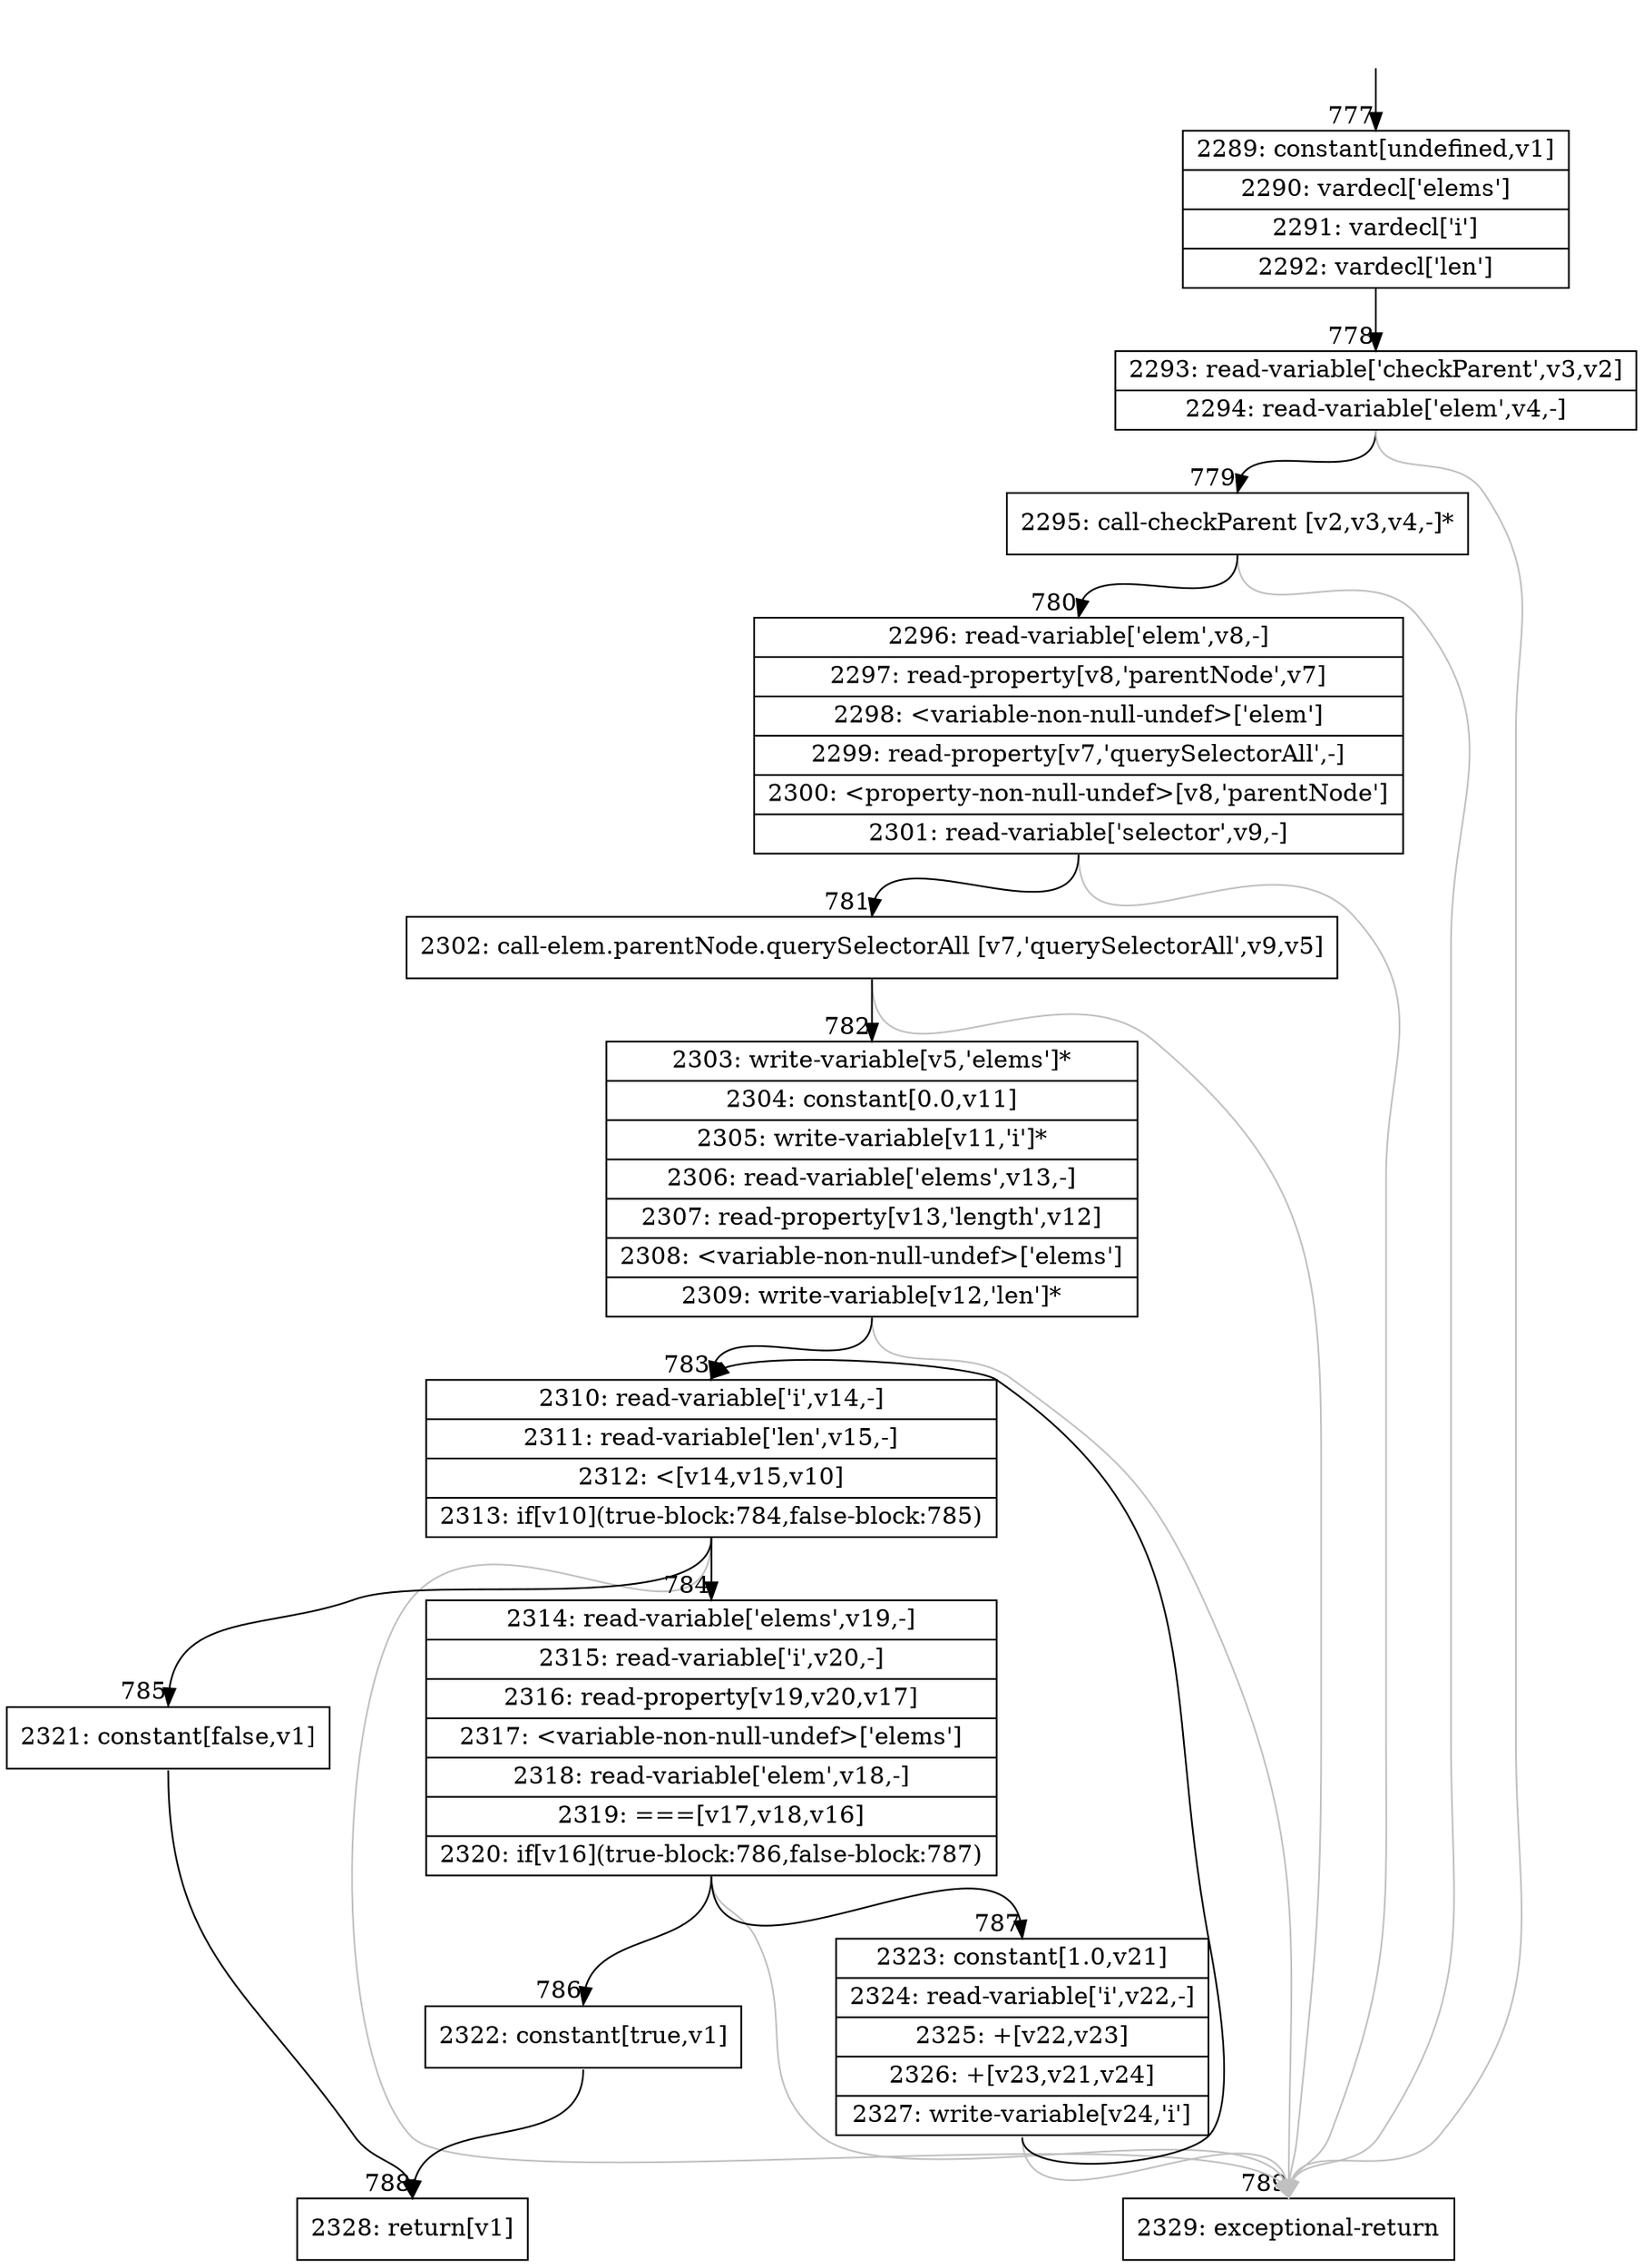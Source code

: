 digraph {
rankdir="TD"
BB_entry70[shape=none,label=""];
BB_entry70 -> BB777 [tailport=s, headport=n, headlabel="    777"]
BB777 [shape=record label="{2289: constant[undefined,v1]|2290: vardecl['elems']|2291: vardecl['i']|2292: vardecl['len']}" ] 
BB777 -> BB778 [tailport=s, headport=n, headlabel="      778"]
BB778 [shape=record label="{2293: read-variable['checkParent',v3,v2]|2294: read-variable['elem',v4,-]}" ] 
BB778 -> BB779 [tailport=s, headport=n, headlabel="      779"]
BB778 -> BB789 [tailport=s, headport=n, color=gray, headlabel="      789"]
BB779 [shape=record label="{2295: call-checkParent [v2,v3,v4,-]*}" ] 
BB779 -> BB780 [tailport=s, headport=n, headlabel="      780"]
BB779 -> BB789 [tailport=s, headport=n, color=gray]
BB780 [shape=record label="{2296: read-variable['elem',v8,-]|2297: read-property[v8,'parentNode',v7]|2298: \<variable-non-null-undef\>['elem']|2299: read-property[v7,'querySelectorAll',-]|2300: \<property-non-null-undef\>[v8,'parentNode']|2301: read-variable['selector',v9,-]}" ] 
BB780 -> BB781 [tailport=s, headport=n, headlabel="      781"]
BB780 -> BB789 [tailport=s, headport=n, color=gray]
BB781 [shape=record label="{2302: call-elem.parentNode.querySelectorAll [v7,'querySelectorAll',v9,v5]}" ] 
BB781 -> BB782 [tailport=s, headport=n, headlabel="      782"]
BB781 -> BB789 [tailport=s, headport=n, color=gray]
BB782 [shape=record label="{2303: write-variable[v5,'elems']*|2304: constant[0.0,v11]|2305: write-variable[v11,'i']*|2306: read-variable['elems',v13,-]|2307: read-property[v13,'length',v12]|2308: \<variable-non-null-undef\>['elems']|2309: write-variable[v12,'len']*}" ] 
BB782 -> BB783 [tailport=s, headport=n, headlabel="      783"]
BB782 -> BB789 [tailport=s, headport=n, color=gray]
BB783 [shape=record label="{2310: read-variable['i',v14,-]|2311: read-variable['len',v15,-]|2312: \<[v14,v15,v10]|2313: if[v10](true-block:784,false-block:785)}" ] 
BB783 -> BB784 [tailport=s, headport=n, headlabel="      784"]
BB783 -> BB785 [tailport=s, headport=n, headlabel="      785"]
BB783 -> BB789 [tailport=s, headport=n, color=gray]
BB784 [shape=record label="{2314: read-variable['elems',v19,-]|2315: read-variable['i',v20,-]|2316: read-property[v19,v20,v17]|2317: \<variable-non-null-undef\>['elems']|2318: read-variable['elem',v18,-]|2319: ===[v17,v18,v16]|2320: if[v16](true-block:786,false-block:787)}" ] 
BB784 -> BB786 [tailport=s, headport=n, headlabel="      786"]
BB784 -> BB787 [tailport=s, headport=n, headlabel="      787"]
BB784 -> BB789 [tailport=s, headport=n, color=gray]
BB785 [shape=record label="{2321: constant[false,v1]}" ] 
BB785 -> BB788 [tailport=s, headport=n, headlabel="      788"]
BB786 [shape=record label="{2322: constant[true,v1]}" ] 
BB786 -> BB788 [tailport=s, headport=n]
BB787 [shape=record label="{2323: constant[1.0,v21]|2324: read-variable['i',v22,-]|2325: +[v22,v23]|2326: +[v23,v21,v24]|2327: write-variable[v24,'i']}" ] 
BB787 -> BB783 [tailport=s, headport=n]
BB787 -> BB789 [tailport=s, headport=n, color=gray]
BB788 [shape=record label="{2328: return[v1]}" ] 
BB789 [shape=record label="{2329: exceptional-return}" ] 
//#$~ 1163
}
